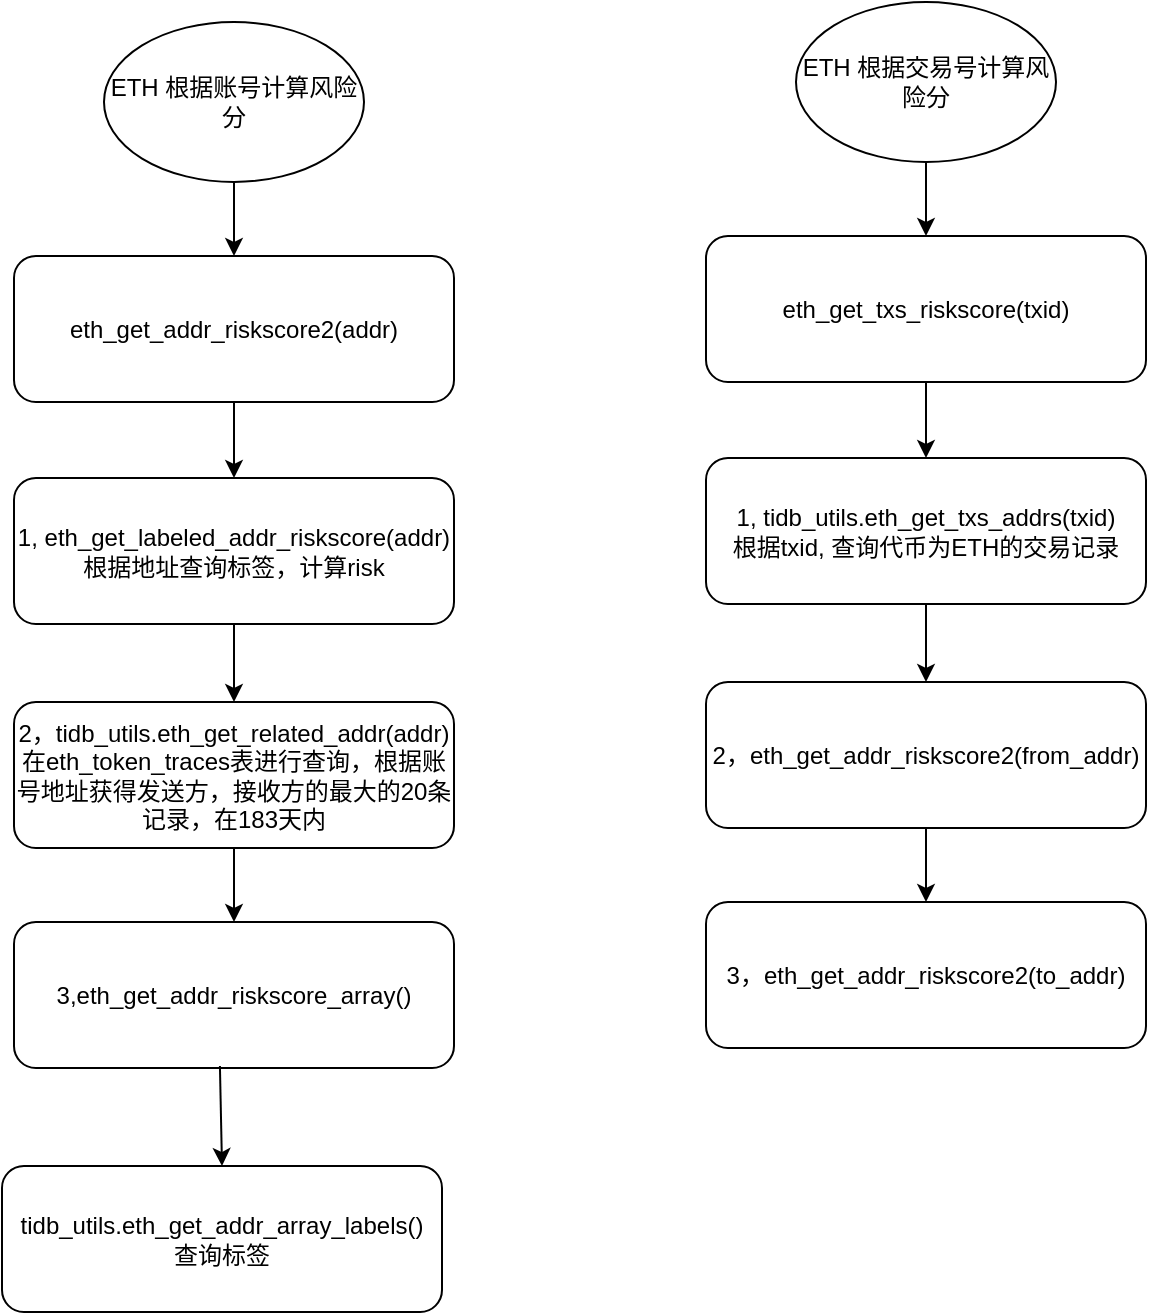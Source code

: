 <mxfile version="14.7.4" type="github">
  <diagram id="856ZvJbGQnMX7ldOnDJI" name="Page-1">
    <mxGraphModel dx="1465" dy="913" grid="1" gridSize="10" guides="1" tooltips="1" connect="1" arrows="1" fold="1" page="1" pageScale="1" pageWidth="827" pageHeight="1169" math="0" shadow="0">
      <root>
        <mxCell id="0" />
        <mxCell id="1" parent="0" />
        <mxCell id="XW7_ojzKSVhWm9udO3rs-1" value="ETH 根据账号计算风险分 " style="ellipse;whiteSpace=wrap;html=1;" vertex="1" parent="1">
          <mxGeometry x="105" y="40" width="130" height="80" as="geometry" />
        </mxCell>
        <mxCell id="XW7_ojzKSVhWm9udO3rs-2" value="eth_get_addr_riskscore2(addr)" style="rounded=1;whiteSpace=wrap;html=1;" vertex="1" parent="1">
          <mxGeometry x="60" y="157" width="220" height="73" as="geometry" />
        </mxCell>
        <mxCell id="XW7_ojzKSVhWm9udO3rs-3" value="" style="endArrow=classic;html=1;exitX=0.5;exitY=1;exitDx=0;exitDy=0;entryX=0.5;entryY=0;entryDx=0;entryDy=0;" edge="1" parent="1" source="XW7_ojzKSVhWm9udO3rs-1" target="XW7_ojzKSVhWm9udO3rs-2">
          <mxGeometry width="50" height="50" relative="1" as="geometry">
            <mxPoint x="140" y="380" as="sourcePoint" />
            <mxPoint x="160" y="160" as="targetPoint" />
          </mxGeometry>
        </mxCell>
        <mxCell id="XW7_ojzKSVhWm9udO3rs-5" value="1, eth_get_labeled_addr_riskscore(addr)&lt;br&gt;根据地址查询标签，计算risk" style="rounded=1;whiteSpace=wrap;html=1;" vertex="1" parent="1">
          <mxGeometry x="60" y="268" width="220" height="73" as="geometry" />
        </mxCell>
        <mxCell id="XW7_ojzKSVhWm9udO3rs-6" value="" style="endArrow=classic;html=1;exitX=0.5;exitY=1;exitDx=0;exitDy=0;entryX=0.5;entryY=0;entryDx=0;entryDy=0;" edge="1" parent="1" source="XW7_ojzKSVhWm9udO3rs-2" target="XW7_ojzKSVhWm9udO3rs-5">
          <mxGeometry width="50" height="50" relative="1" as="geometry">
            <mxPoint x="380" y="320" as="sourcePoint" />
            <mxPoint x="430" y="270" as="targetPoint" />
          </mxGeometry>
        </mxCell>
        <mxCell id="XW7_ojzKSVhWm9udO3rs-7" value="&lt;div&gt;2，tidb_utils.eth_get_related_addr(addr)&lt;/div&gt;&lt;div&gt;在eth_token_traces表进行查询，根据账号地址获得发送方，接收方的最大的20条记录，在183天内&lt;br&gt;&lt;/div&gt;" style="rounded=1;whiteSpace=wrap;html=1;" vertex="1" parent="1">
          <mxGeometry x="60" y="380" width="220" height="73" as="geometry" />
        </mxCell>
        <mxCell id="XW7_ojzKSVhWm9udO3rs-8" value="" style="endArrow=classic;html=1;exitX=0.5;exitY=1;exitDx=0;exitDy=0;entryX=0.5;entryY=0;entryDx=0;entryDy=0;" edge="1" parent="1" source="XW7_ojzKSVhWm9udO3rs-5" target="XW7_ojzKSVhWm9udO3rs-7">
          <mxGeometry width="50" height="50" relative="1" as="geometry">
            <mxPoint x="410" y="430" as="sourcePoint" />
            <mxPoint x="460" y="380" as="targetPoint" />
          </mxGeometry>
        </mxCell>
        <mxCell id="XW7_ojzKSVhWm9udO3rs-13" value="3,eth_get_addr_riskscore_array()" style="rounded=1;whiteSpace=wrap;html=1;" vertex="1" parent="1">
          <mxGeometry x="60" y="490" width="220" height="73" as="geometry" />
        </mxCell>
        <mxCell id="XW7_ojzKSVhWm9udO3rs-14" value="" style="endArrow=classic;html=1;exitX=0.5;exitY=1;exitDx=0;exitDy=0;entryX=0.5;entryY=0;entryDx=0;entryDy=0;entryPerimeter=0;" edge="1" parent="1" source="XW7_ojzKSVhWm9udO3rs-7" target="XW7_ojzKSVhWm9udO3rs-13">
          <mxGeometry width="50" height="50" relative="1" as="geometry">
            <mxPoint x="440" y="540" as="sourcePoint" />
            <mxPoint x="170" y="510" as="targetPoint" />
          </mxGeometry>
        </mxCell>
        <mxCell id="XW7_ojzKSVhWm9udO3rs-16" value="tidb_utils.eth_get_addr_array_labels()&lt;br&gt;查询标签" style="rounded=1;whiteSpace=wrap;html=1;" vertex="1" parent="1">
          <mxGeometry x="54" y="612" width="220" height="73" as="geometry" />
        </mxCell>
        <mxCell id="XW7_ojzKSVhWm9udO3rs-19" value="" style="endArrow=classic;html=1;exitX=0.468;exitY=0.986;exitDx=0;exitDy=0;exitPerimeter=0;entryX=0.5;entryY=0;entryDx=0;entryDy=0;" edge="1" parent="1" source="XW7_ojzKSVhWm9udO3rs-13" target="XW7_ojzKSVhWm9udO3rs-16">
          <mxGeometry width="50" height="50" relative="1" as="geometry">
            <mxPoint x="370" y="670" as="sourcePoint" />
            <mxPoint x="420" y="620" as="targetPoint" />
          </mxGeometry>
        </mxCell>
        <mxCell id="XW7_ojzKSVhWm9udO3rs-20" value="ETH 根据交易号计算风险分 " style="ellipse;whiteSpace=wrap;html=1;" vertex="1" parent="1">
          <mxGeometry x="451" y="30" width="130" height="80" as="geometry" />
        </mxCell>
        <mxCell id="XW7_ojzKSVhWm9udO3rs-21" value="eth_get_txs_riskscore(txid)" style="rounded=1;whiteSpace=wrap;html=1;" vertex="1" parent="1">
          <mxGeometry x="406" y="147" width="220" height="73" as="geometry" />
        </mxCell>
        <mxCell id="XW7_ojzKSVhWm9udO3rs-22" value="" style="endArrow=classic;html=1;exitX=0.5;exitY=1;exitDx=0;exitDy=0;entryX=0.5;entryY=0;entryDx=0;entryDy=0;" edge="1" parent="1" source="XW7_ojzKSVhWm9udO3rs-20" target="XW7_ojzKSVhWm9udO3rs-21">
          <mxGeometry width="50" height="50" relative="1" as="geometry">
            <mxPoint x="486" y="370" as="sourcePoint" />
            <mxPoint x="506" y="150" as="targetPoint" />
          </mxGeometry>
        </mxCell>
        <mxCell id="XW7_ojzKSVhWm9udO3rs-23" value="1, tidb_utils.eth_get_txs_addrs(txid)&lt;br&gt;根据txid, 查询代币为ETH的交易记录" style="rounded=1;whiteSpace=wrap;html=1;" vertex="1" parent="1">
          <mxGeometry x="406" y="258" width="220" height="73" as="geometry" />
        </mxCell>
        <mxCell id="XW7_ojzKSVhWm9udO3rs-24" value="" style="endArrow=classic;html=1;exitX=0.5;exitY=1;exitDx=0;exitDy=0;entryX=0.5;entryY=0;entryDx=0;entryDy=0;" edge="1" parent="1" source="XW7_ojzKSVhWm9udO3rs-21" target="XW7_ojzKSVhWm9udO3rs-23">
          <mxGeometry width="50" height="50" relative="1" as="geometry">
            <mxPoint x="726" y="310" as="sourcePoint" />
            <mxPoint x="776" y="260" as="targetPoint" />
          </mxGeometry>
        </mxCell>
        <mxCell id="XW7_ojzKSVhWm9udO3rs-25" value="&lt;div&gt;2，eth_get_addr_riskscore2(from_addr)&lt;/div&gt;" style="rounded=1;whiteSpace=wrap;html=1;" vertex="1" parent="1">
          <mxGeometry x="406" y="370" width="220" height="73" as="geometry" />
        </mxCell>
        <mxCell id="XW7_ojzKSVhWm9udO3rs-26" value="" style="endArrow=classic;html=1;exitX=0.5;exitY=1;exitDx=0;exitDy=0;entryX=0.5;entryY=0;entryDx=0;entryDy=0;" edge="1" parent="1" source="XW7_ojzKSVhWm9udO3rs-23" target="XW7_ojzKSVhWm9udO3rs-25">
          <mxGeometry width="50" height="50" relative="1" as="geometry">
            <mxPoint x="756" y="420" as="sourcePoint" />
            <mxPoint x="806" y="370" as="targetPoint" />
          </mxGeometry>
        </mxCell>
        <mxCell id="XW7_ojzKSVhWm9udO3rs-27" value="3，eth_get_addr_riskscore2(to_addr)" style="rounded=1;whiteSpace=wrap;html=1;" vertex="1" parent="1">
          <mxGeometry x="406" y="480" width="220" height="73" as="geometry" />
        </mxCell>
        <mxCell id="XW7_ojzKSVhWm9udO3rs-28" value="" style="endArrow=classic;html=1;exitX=0.5;exitY=1;exitDx=0;exitDy=0;entryX=0.5;entryY=0;entryDx=0;entryDy=0;entryPerimeter=0;" edge="1" parent="1" source="XW7_ojzKSVhWm9udO3rs-25" target="XW7_ojzKSVhWm9udO3rs-27">
          <mxGeometry width="50" height="50" relative="1" as="geometry">
            <mxPoint x="786" y="530" as="sourcePoint" />
            <mxPoint x="516" y="500" as="targetPoint" />
          </mxGeometry>
        </mxCell>
      </root>
    </mxGraphModel>
  </diagram>
</mxfile>
